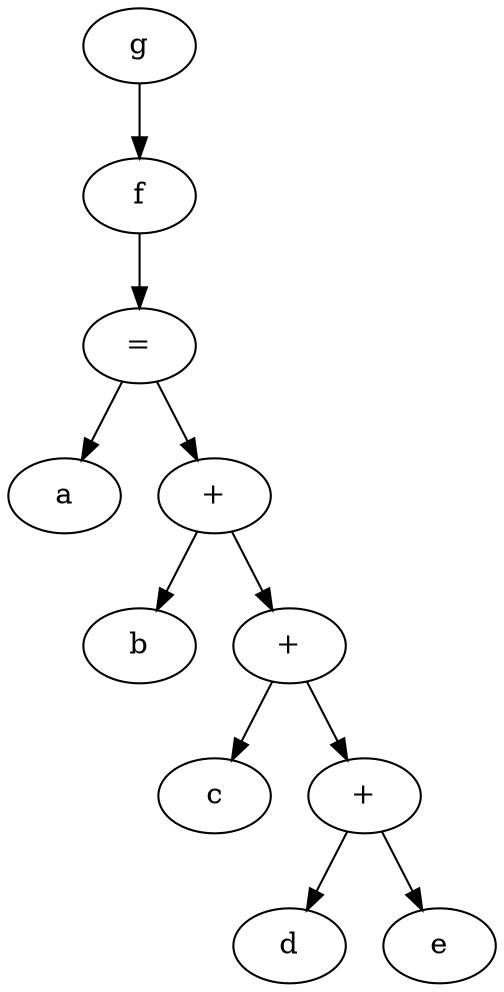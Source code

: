 # Executado assim: ./output2dot.sh 
# https://graphviz.org/doc/info/lang.html
digraph {
  x564e54a96640 [label = "g"]
  x564e54a96640 -> x564e54a96ba0
  x564e54a96ba0 [label = "f"]
  x564e54a96ba0 -> x564e54a96b20
  x564e54a96b20 [label = "="]
  x564e54a96b20 -> x564e54a96b50
  x564e54a96b50 [label = "a"]
  x564e54a96b20 -> x564e54a96ad0
  x564e54a96ad0 [label = "+"]
  x564e54a96ad0 -> x564e54a96830
  x564e54a96830 [label = "b"]
  x564e54a96ad0 -> x564e54a96a80
  x564e54a96a80 [label = "+"]
  x564e54a96a80 -> x564e54a968e0
  x564e54a968e0 [label = "c"]
  x564e54a96a80 -> x564e54a96a30
  x564e54a96a30 [label = "+"]
  x564e54a96a30 -> x564e54a96990
  x564e54a96990 [label = "d"]
  x564e54a96a30 -> x564e54a96a00
  x564e54a96a00 [label = "e"]
}
